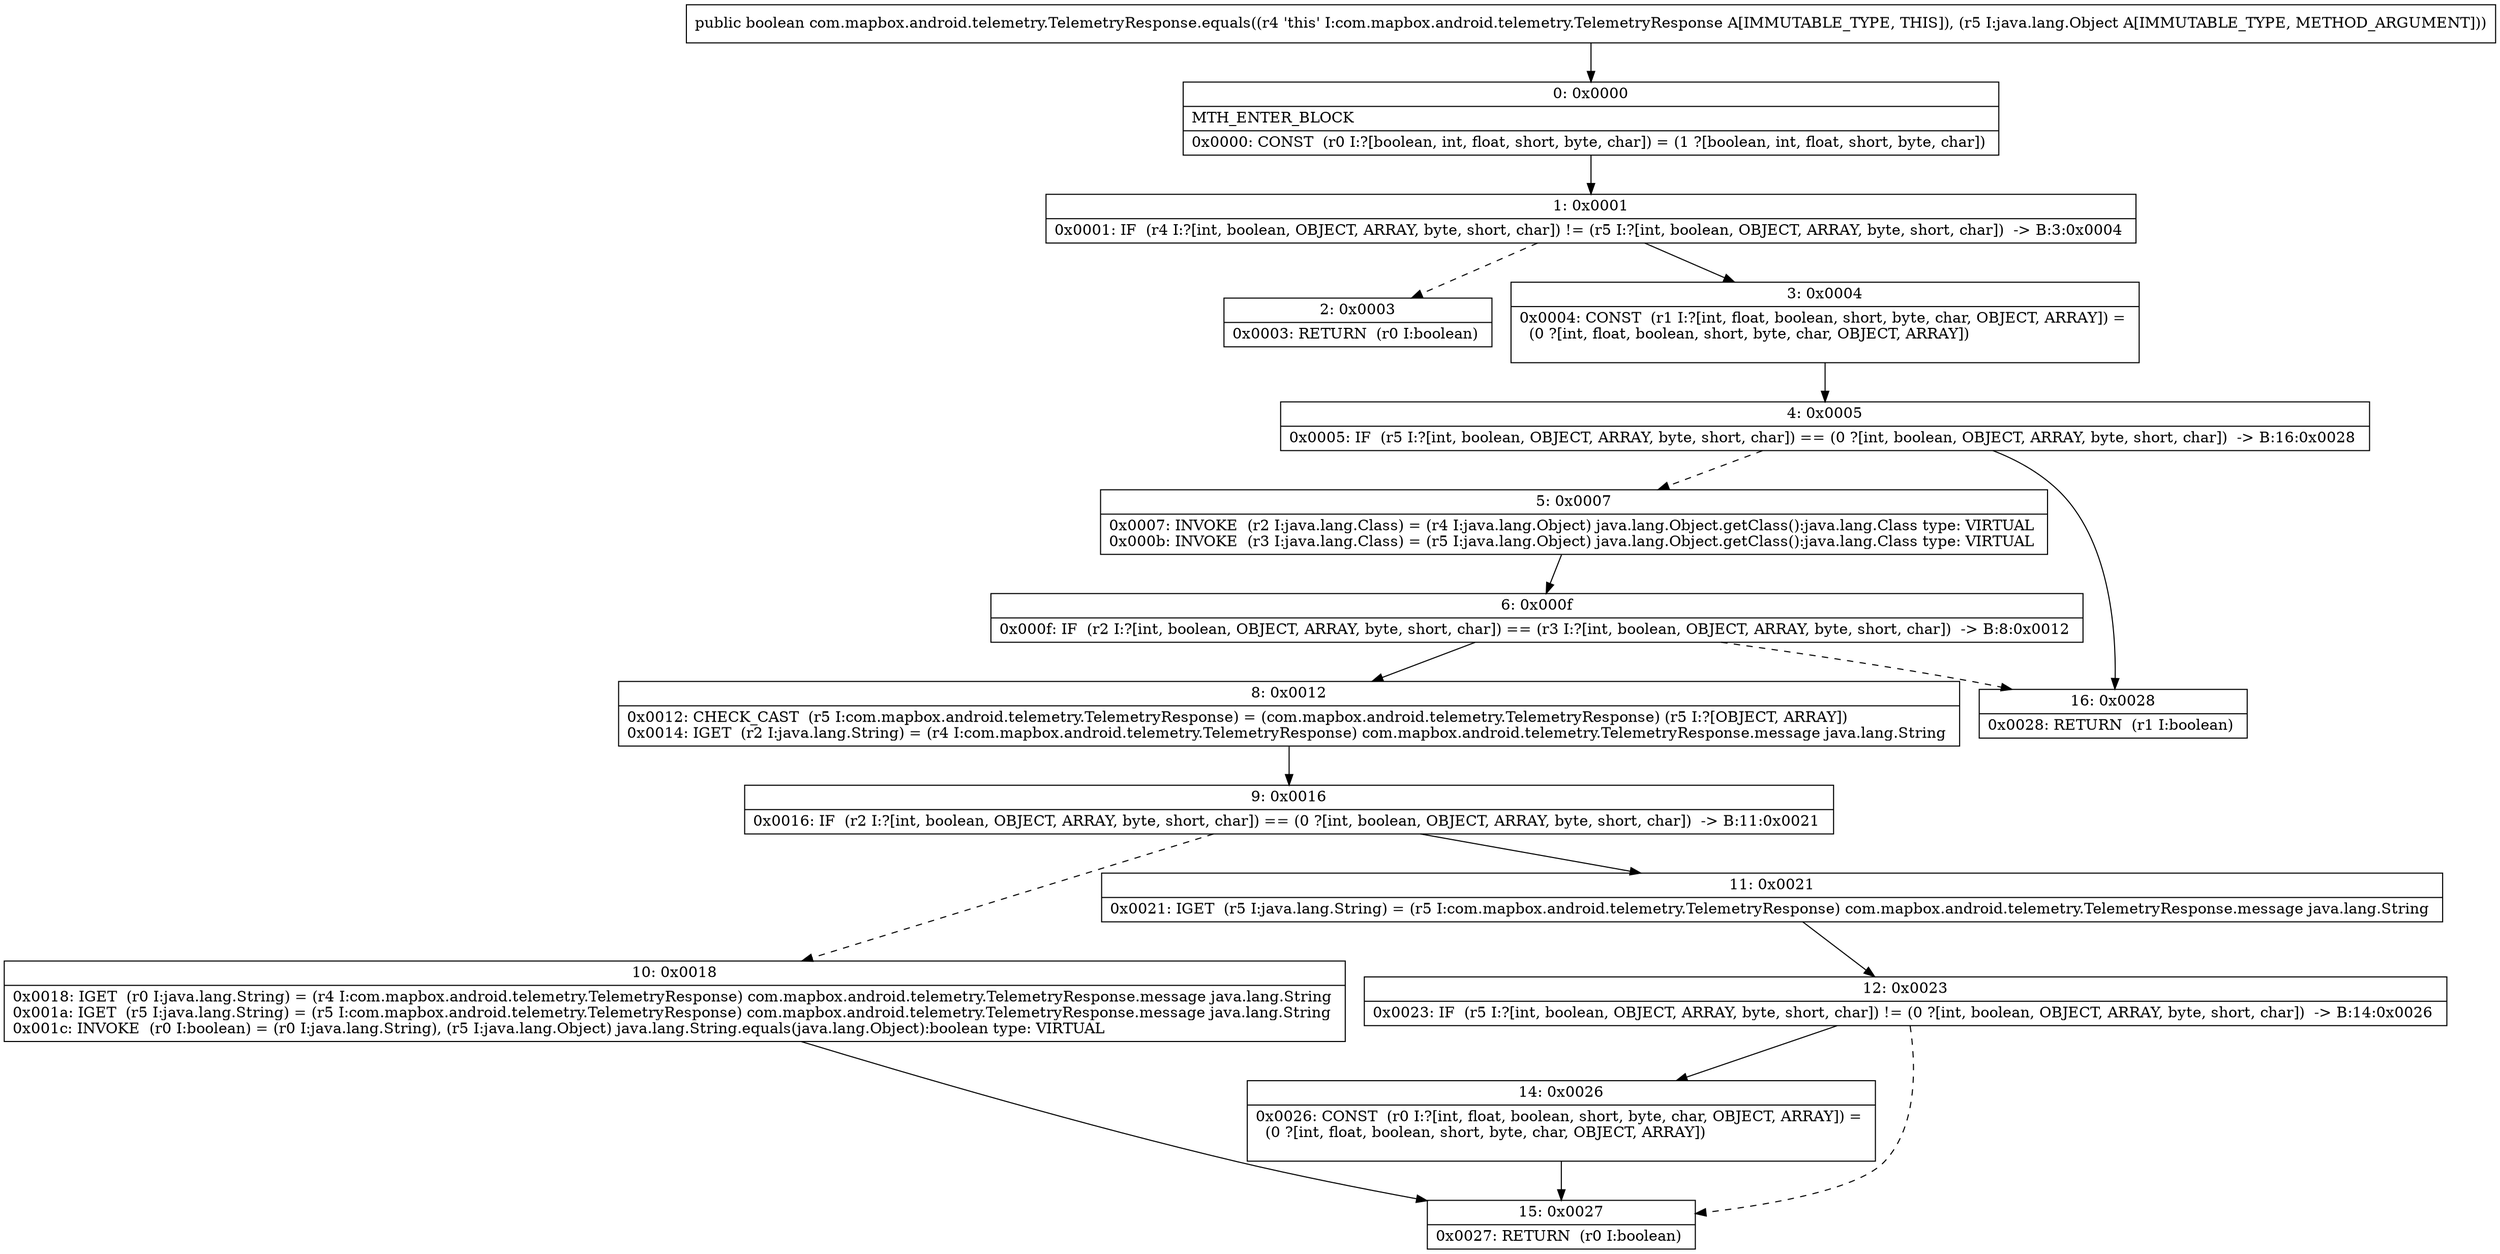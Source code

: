 digraph "CFG forcom.mapbox.android.telemetry.TelemetryResponse.equals(Ljava\/lang\/Object;)Z" {
Node_0 [shape=record,label="{0\:\ 0x0000|MTH_ENTER_BLOCK\l|0x0000: CONST  (r0 I:?[boolean, int, float, short, byte, char]) = (1 ?[boolean, int, float, short, byte, char]) \l}"];
Node_1 [shape=record,label="{1\:\ 0x0001|0x0001: IF  (r4 I:?[int, boolean, OBJECT, ARRAY, byte, short, char]) != (r5 I:?[int, boolean, OBJECT, ARRAY, byte, short, char])  \-\> B:3:0x0004 \l}"];
Node_2 [shape=record,label="{2\:\ 0x0003|0x0003: RETURN  (r0 I:boolean) \l}"];
Node_3 [shape=record,label="{3\:\ 0x0004|0x0004: CONST  (r1 I:?[int, float, boolean, short, byte, char, OBJECT, ARRAY]) = \l  (0 ?[int, float, boolean, short, byte, char, OBJECT, ARRAY])\l \l}"];
Node_4 [shape=record,label="{4\:\ 0x0005|0x0005: IF  (r5 I:?[int, boolean, OBJECT, ARRAY, byte, short, char]) == (0 ?[int, boolean, OBJECT, ARRAY, byte, short, char])  \-\> B:16:0x0028 \l}"];
Node_5 [shape=record,label="{5\:\ 0x0007|0x0007: INVOKE  (r2 I:java.lang.Class) = (r4 I:java.lang.Object) java.lang.Object.getClass():java.lang.Class type: VIRTUAL \l0x000b: INVOKE  (r3 I:java.lang.Class) = (r5 I:java.lang.Object) java.lang.Object.getClass():java.lang.Class type: VIRTUAL \l}"];
Node_6 [shape=record,label="{6\:\ 0x000f|0x000f: IF  (r2 I:?[int, boolean, OBJECT, ARRAY, byte, short, char]) == (r3 I:?[int, boolean, OBJECT, ARRAY, byte, short, char])  \-\> B:8:0x0012 \l}"];
Node_8 [shape=record,label="{8\:\ 0x0012|0x0012: CHECK_CAST  (r5 I:com.mapbox.android.telemetry.TelemetryResponse) = (com.mapbox.android.telemetry.TelemetryResponse) (r5 I:?[OBJECT, ARRAY]) \l0x0014: IGET  (r2 I:java.lang.String) = (r4 I:com.mapbox.android.telemetry.TelemetryResponse) com.mapbox.android.telemetry.TelemetryResponse.message java.lang.String \l}"];
Node_9 [shape=record,label="{9\:\ 0x0016|0x0016: IF  (r2 I:?[int, boolean, OBJECT, ARRAY, byte, short, char]) == (0 ?[int, boolean, OBJECT, ARRAY, byte, short, char])  \-\> B:11:0x0021 \l}"];
Node_10 [shape=record,label="{10\:\ 0x0018|0x0018: IGET  (r0 I:java.lang.String) = (r4 I:com.mapbox.android.telemetry.TelemetryResponse) com.mapbox.android.telemetry.TelemetryResponse.message java.lang.String \l0x001a: IGET  (r5 I:java.lang.String) = (r5 I:com.mapbox.android.telemetry.TelemetryResponse) com.mapbox.android.telemetry.TelemetryResponse.message java.lang.String \l0x001c: INVOKE  (r0 I:boolean) = (r0 I:java.lang.String), (r5 I:java.lang.Object) java.lang.String.equals(java.lang.Object):boolean type: VIRTUAL \l}"];
Node_11 [shape=record,label="{11\:\ 0x0021|0x0021: IGET  (r5 I:java.lang.String) = (r5 I:com.mapbox.android.telemetry.TelemetryResponse) com.mapbox.android.telemetry.TelemetryResponse.message java.lang.String \l}"];
Node_12 [shape=record,label="{12\:\ 0x0023|0x0023: IF  (r5 I:?[int, boolean, OBJECT, ARRAY, byte, short, char]) != (0 ?[int, boolean, OBJECT, ARRAY, byte, short, char])  \-\> B:14:0x0026 \l}"];
Node_14 [shape=record,label="{14\:\ 0x0026|0x0026: CONST  (r0 I:?[int, float, boolean, short, byte, char, OBJECT, ARRAY]) = \l  (0 ?[int, float, boolean, short, byte, char, OBJECT, ARRAY])\l \l}"];
Node_15 [shape=record,label="{15\:\ 0x0027|0x0027: RETURN  (r0 I:boolean) \l}"];
Node_16 [shape=record,label="{16\:\ 0x0028|0x0028: RETURN  (r1 I:boolean) \l}"];
MethodNode[shape=record,label="{public boolean com.mapbox.android.telemetry.TelemetryResponse.equals((r4 'this' I:com.mapbox.android.telemetry.TelemetryResponse A[IMMUTABLE_TYPE, THIS]), (r5 I:java.lang.Object A[IMMUTABLE_TYPE, METHOD_ARGUMENT])) }"];
MethodNode -> Node_0;
Node_0 -> Node_1;
Node_1 -> Node_2[style=dashed];
Node_1 -> Node_3;
Node_3 -> Node_4;
Node_4 -> Node_5[style=dashed];
Node_4 -> Node_16;
Node_5 -> Node_6;
Node_6 -> Node_8;
Node_6 -> Node_16[style=dashed];
Node_8 -> Node_9;
Node_9 -> Node_10[style=dashed];
Node_9 -> Node_11;
Node_10 -> Node_15;
Node_11 -> Node_12;
Node_12 -> Node_14;
Node_12 -> Node_15[style=dashed];
Node_14 -> Node_15;
}

